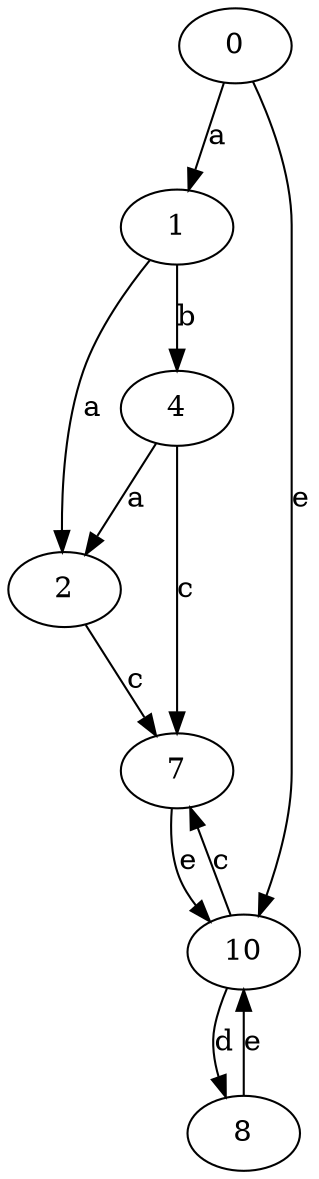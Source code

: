 strict digraph  {
0;
1;
2;
4;
7;
8;
10;
0 -> 1  [label=a];
0 -> 10  [label=e];
1 -> 2  [label=a];
1 -> 4  [label=b];
2 -> 7  [label=c];
4 -> 2  [label=a];
4 -> 7  [label=c];
7 -> 10  [label=e];
8 -> 10  [label=e];
10 -> 7  [label=c];
10 -> 8  [label=d];
}
